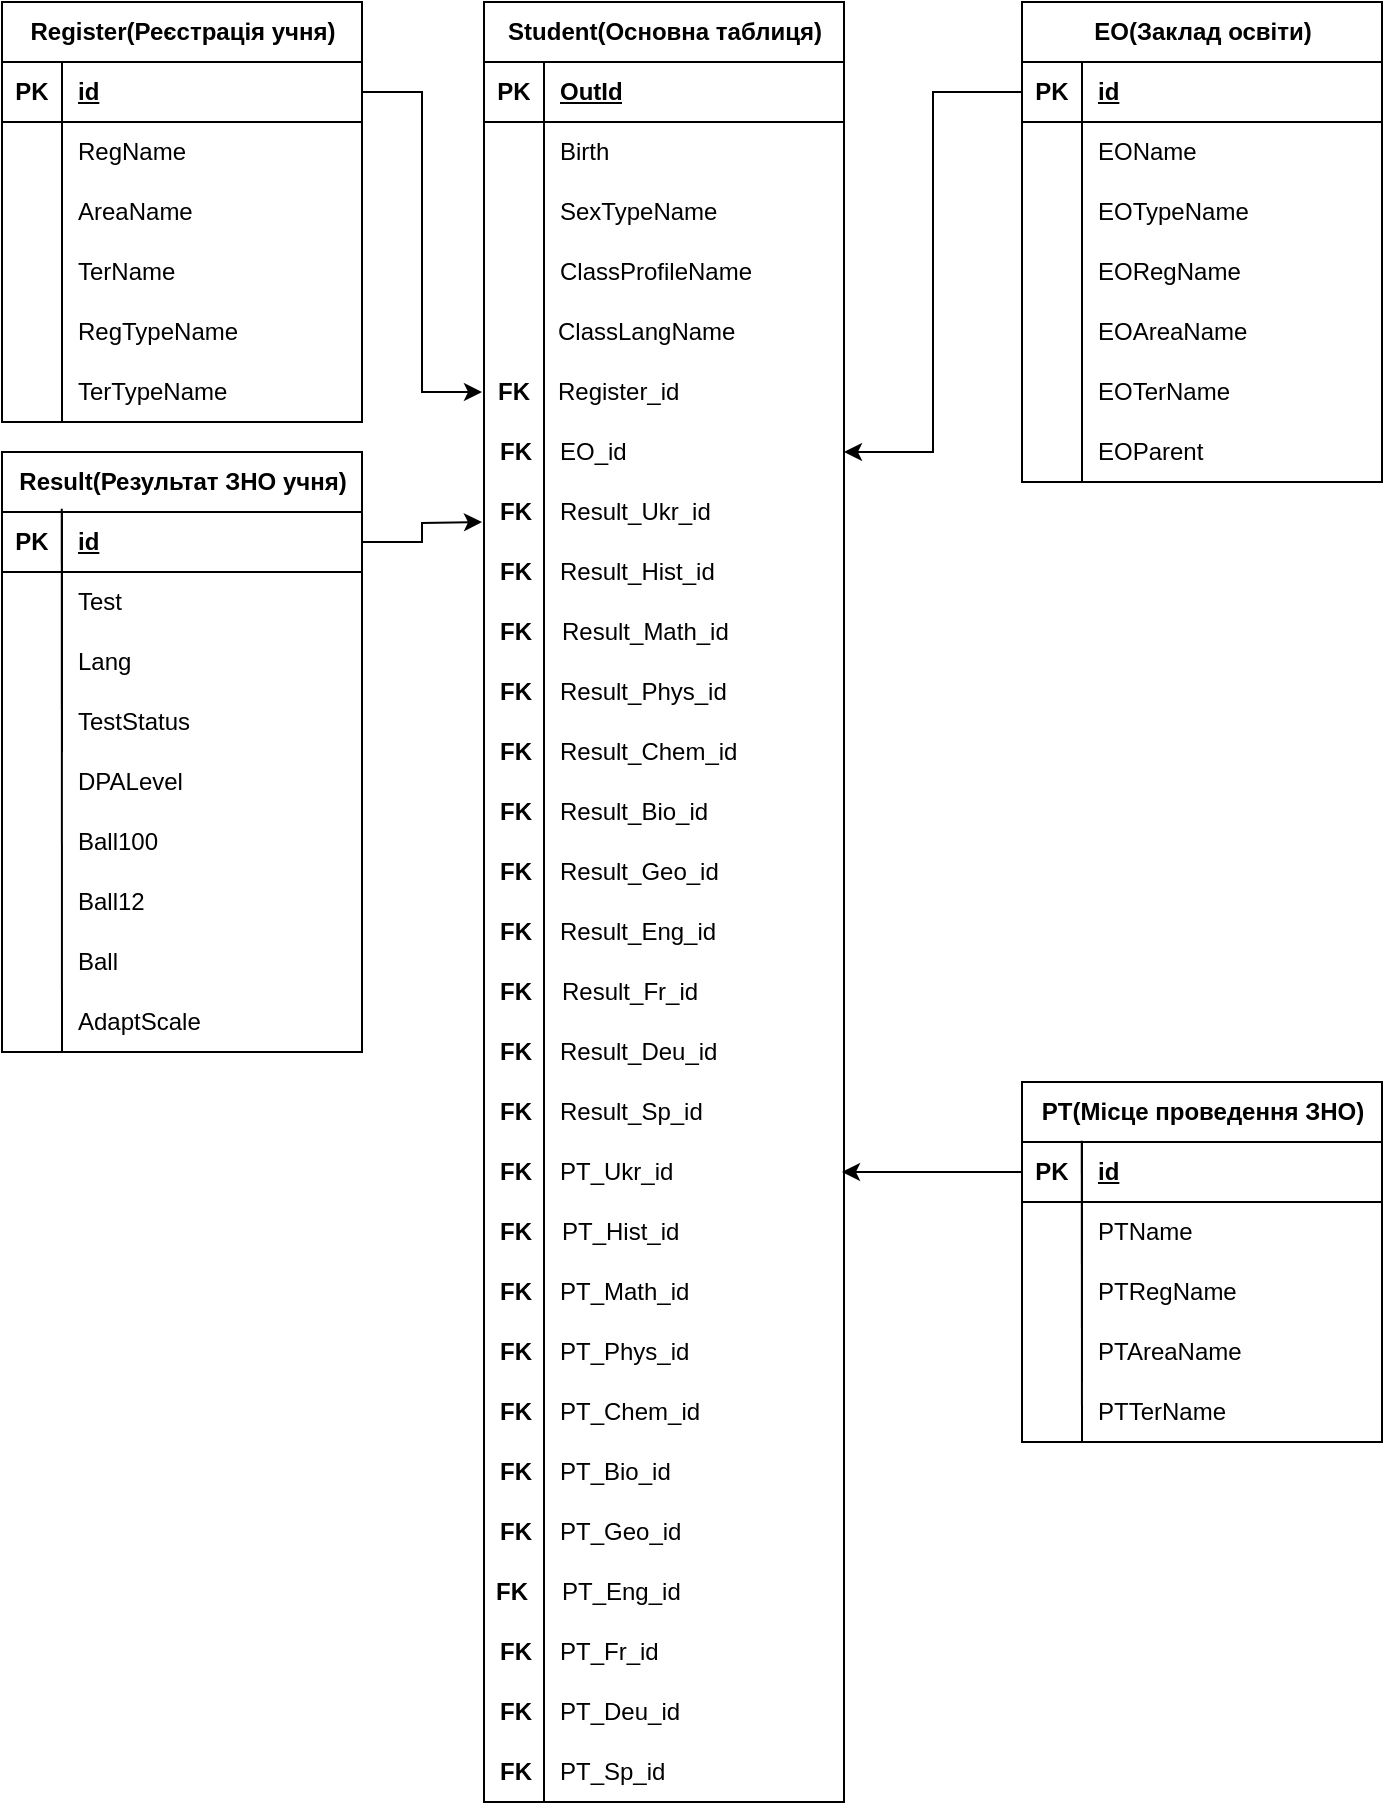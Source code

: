<mxfile version="22.1.15" type="google">
  <diagram name="Сторінка-1" id="JP-ze_17yx3P3VzoCHZB">
    <mxGraphModel grid="1" page="1" gridSize="10" guides="1" tooltips="1" connect="1" arrows="1" fold="1" pageScale="1" pageWidth="827" pageHeight="1169" math="0" shadow="0">
      <root>
        <mxCell id="0" />
        <mxCell id="1" parent="0" />
        <mxCell id="tm5HPd84Qb_jdtJ_Jp5Q-112" value="" style="group" connectable="0" vertex="1" parent="1">
          <mxGeometry x="30" y="60" width="180" height="210" as="geometry" />
        </mxCell>
        <mxCell id="tm5HPd84Qb_jdtJ_Jp5Q-80" value="Register(Реєстрація учня)" style="shape=table;startSize=30;container=1;collapsible=1;childLayout=tableLayout;fixedRows=1;rowLines=0;fontStyle=1;align=center;resizeLast=1;html=1;" vertex="1" parent="tm5HPd84Qb_jdtJ_Jp5Q-112">
          <mxGeometry width="180" height="210" as="geometry" />
        </mxCell>
        <mxCell id="tm5HPd84Qb_jdtJ_Jp5Q-81" value="" style="shape=tableRow;horizontal=0;startSize=0;swimlaneHead=0;swimlaneBody=0;fillColor=none;collapsible=0;dropTarget=0;points=[[0,0.5],[1,0.5]];portConstraint=eastwest;top=0;left=0;right=0;bottom=1;" vertex="1" parent="tm5HPd84Qb_jdtJ_Jp5Q-80">
          <mxGeometry y="30" width="180" height="30" as="geometry" />
        </mxCell>
        <mxCell id="tm5HPd84Qb_jdtJ_Jp5Q-82" value="PK" style="shape=partialRectangle;connectable=0;fillColor=none;top=0;left=0;bottom=0;right=0;fontStyle=1;overflow=hidden;whiteSpace=wrap;html=1;" vertex="1" parent="tm5HPd84Qb_jdtJ_Jp5Q-81">
          <mxGeometry width="30" height="30" as="geometry">
            <mxRectangle width="30" height="30" as="alternateBounds" />
          </mxGeometry>
        </mxCell>
        <mxCell id="tm5HPd84Qb_jdtJ_Jp5Q-83" value="id" style="shape=partialRectangle;connectable=0;fillColor=none;top=0;left=0;bottom=0;right=0;align=left;spacingLeft=6;fontStyle=5;overflow=hidden;whiteSpace=wrap;html=1;" vertex="1" parent="tm5HPd84Qb_jdtJ_Jp5Q-81">
          <mxGeometry x="30" width="150" height="30" as="geometry">
            <mxRectangle width="150" height="30" as="alternateBounds" />
          </mxGeometry>
        </mxCell>
        <mxCell id="tm5HPd84Qb_jdtJ_Jp5Q-84" value="" style="shape=tableRow;horizontal=0;startSize=0;swimlaneHead=0;swimlaneBody=0;fillColor=none;collapsible=0;dropTarget=0;points=[[0,0.5],[1,0.5]];portConstraint=eastwest;top=0;left=0;right=0;bottom=0;" vertex="1" parent="tm5HPd84Qb_jdtJ_Jp5Q-80">
          <mxGeometry y="60" width="180" height="30" as="geometry" />
        </mxCell>
        <mxCell id="tm5HPd84Qb_jdtJ_Jp5Q-85" value="" style="shape=partialRectangle;connectable=0;fillColor=none;top=0;left=0;bottom=0;right=0;editable=1;overflow=hidden;whiteSpace=wrap;html=1;" vertex="1" parent="tm5HPd84Qb_jdtJ_Jp5Q-84">
          <mxGeometry width="30" height="30" as="geometry">
            <mxRectangle width="30" height="30" as="alternateBounds" />
          </mxGeometry>
        </mxCell>
        <mxCell id="tm5HPd84Qb_jdtJ_Jp5Q-86" value="RegName" style="shape=partialRectangle;connectable=0;fillColor=none;top=0;left=0;bottom=0;right=0;align=left;spacingLeft=6;overflow=hidden;whiteSpace=wrap;html=1;" vertex="1" parent="tm5HPd84Qb_jdtJ_Jp5Q-84">
          <mxGeometry x="30" width="150" height="30" as="geometry">
            <mxRectangle width="150" height="30" as="alternateBounds" />
          </mxGeometry>
        </mxCell>
        <mxCell id="tm5HPd84Qb_jdtJ_Jp5Q-87" value="" style="shape=tableRow;horizontal=0;startSize=0;swimlaneHead=0;swimlaneBody=0;fillColor=none;collapsible=0;dropTarget=0;points=[[0,0.5],[1,0.5]];portConstraint=eastwest;top=0;left=0;right=0;bottom=0;" vertex="1" parent="tm5HPd84Qb_jdtJ_Jp5Q-80">
          <mxGeometry y="90" width="180" height="30" as="geometry" />
        </mxCell>
        <mxCell id="tm5HPd84Qb_jdtJ_Jp5Q-88" value="" style="shape=partialRectangle;connectable=0;fillColor=none;top=0;left=0;bottom=0;right=0;editable=1;overflow=hidden;whiteSpace=wrap;html=1;" vertex="1" parent="tm5HPd84Qb_jdtJ_Jp5Q-87">
          <mxGeometry width="30" height="30" as="geometry">
            <mxRectangle width="30" height="30" as="alternateBounds" />
          </mxGeometry>
        </mxCell>
        <mxCell id="tm5HPd84Qb_jdtJ_Jp5Q-89" value="AreaName" style="shape=partialRectangle;connectable=0;fillColor=none;top=0;left=0;bottom=0;right=0;align=left;spacingLeft=6;overflow=hidden;whiteSpace=wrap;html=1;" vertex="1" parent="tm5HPd84Qb_jdtJ_Jp5Q-87">
          <mxGeometry x="30" width="150" height="30" as="geometry">
            <mxRectangle width="150" height="30" as="alternateBounds" />
          </mxGeometry>
        </mxCell>
        <mxCell id="tm5HPd84Qb_jdtJ_Jp5Q-90" value="" style="shape=tableRow;horizontal=0;startSize=0;swimlaneHead=0;swimlaneBody=0;fillColor=none;collapsible=0;dropTarget=0;points=[[0,0.5],[1,0.5]];portConstraint=eastwest;top=0;left=0;right=0;bottom=0;" vertex="1" parent="tm5HPd84Qb_jdtJ_Jp5Q-80">
          <mxGeometry y="120" width="180" height="30" as="geometry" />
        </mxCell>
        <mxCell id="tm5HPd84Qb_jdtJ_Jp5Q-91" value="" style="shape=partialRectangle;connectable=0;fillColor=none;top=0;left=0;bottom=0;right=0;editable=1;overflow=hidden;whiteSpace=wrap;html=1;" vertex="1" parent="tm5HPd84Qb_jdtJ_Jp5Q-90">
          <mxGeometry width="30" height="30" as="geometry">
            <mxRectangle width="30" height="30" as="alternateBounds" />
          </mxGeometry>
        </mxCell>
        <mxCell id="tm5HPd84Qb_jdtJ_Jp5Q-92" value="TerName" style="shape=partialRectangle;connectable=0;fillColor=none;top=0;left=0;bottom=0;right=0;align=left;spacingLeft=6;overflow=hidden;whiteSpace=wrap;html=1;" vertex="1" parent="tm5HPd84Qb_jdtJ_Jp5Q-90">
          <mxGeometry x="30" width="150" height="30" as="geometry">
            <mxRectangle width="150" height="30" as="alternateBounds" />
          </mxGeometry>
        </mxCell>
        <mxCell id="tm5HPd84Qb_jdtJ_Jp5Q-106" value="" style="shape=partialRectangle;connectable=0;fillColor=none;top=0;left=0;bottom=0;right=0;editable=1;overflow=hidden;whiteSpace=wrap;html=1;" vertex="1" parent="tm5HPd84Qb_jdtJ_Jp5Q-112">
          <mxGeometry y="150" width="30" height="30" as="geometry">
            <mxRectangle width="30" height="30" as="alternateBounds" />
          </mxGeometry>
        </mxCell>
        <mxCell id="tm5HPd84Qb_jdtJ_Jp5Q-107" value="RegTypeName" style="shape=partialRectangle;connectable=0;fillColor=none;top=0;left=0;bottom=0;right=0;align=left;spacingLeft=6;overflow=hidden;whiteSpace=wrap;html=1;" vertex="1" parent="tm5HPd84Qb_jdtJ_Jp5Q-112">
          <mxGeometry x="30" y="150" width="150" height="30" as="geometry">
            <mxRectangle width="150" height="30" as="alternateBounds" />
          </mxGeometry>
        </mxCell>
        <mxCell id="tm5HPd84Qb_jdtJ_Jp5Q-108" value="" style="shape=partialRectangle;connectable=0;fillColor=none;top=0;left=0;bottom=0;right=0;editable=1;overflow=hidden;whiteSpace=wrap;html=1;" vertex="1" parent="tm5HPd84Qb_jdtJ_Jp5Q-112">
          <mxGeometry y="180" width="30" height="30" as="geometry">
            <mxRectangle width="30" height="30" as="alternateBounds" />
          </mxGeometry>
        </mxCell>
        <mxCell id="tm5HPd84Qb_jdtJ_Jp5Q-109" value="TerTypeName" style="shape=partialRectangle;connectable=0;fillColor=none;top=0;left=0;bottom=0;right=0;align=left;spacingLeft=6;overflow=hidden;whiteSpace=wrap;html=1;" vertex="1" parent="tm5HPd84Qb_jdtJ_Jp5Q-112">
          <mxGeometry x="30" y="180" width="150" height="30" as="geometry">
            <mxRectangle width="150" height="30" as="alternateBounds" />
          </mxGeometry>
        </mxCell>
        <mxCell id="tm5HPd84Qb_jdtJ_Jp5Q-144" value="" style="endArrow=none;html=1;rounded=0;" edge="1" parent="tm5HPd84Qb_jdtJ_Jp5Q-112">
          <mxGeometry width="50" height="50" relative="1" as="geometry">
            <mxPoint x="30" y="210" as="sourcePoint" />
            <mxPoint x="30" y="60" as="targetPoint" />
          </mxGeometry>
        </mxCell>
        <mxCell id="tm5HPd84Qb_jdtJ_Jp5Q-119" value="" style="group" connectable="0" vertex="1" parent="1">
          <mxGeometry x="540" y="60" width="180" height="240" as="geometry" />
        </mxCell>
        <mxCell id="tm5HPd84Qb_jdtJ_Jp5Q-54" value="EO(Заклад освіти)" style="shape=table;startSize=30;container=1;collapsible=1;childLayout=tableLayout;fixedRows=1;rowLines=0;fontStyle=1;align=center;resizeLast=1;html=1;" vertex="1" parent="tm5HPd84Qb_jdtJ_Jp5Q-119">
          <mxGeometry width="180" height="240" as="geometry" />
        </mxCell>
        <mxCell id="tm5HPd84Qb_jdtJ_Jp5Q-55" value="" style="shape=tableRow;horizontal=0;startSize=0;swimlaneHead=0;swimlaneBody=0;fillColor=none;collapsible=0;dropTarget=0;points=[[0,0.5],[1,0.5]];portConstraint=eastwest;top=0;left=0;right=0;bottom=1;" vertex="1" parent="tm5HPd84Qb_jdtJ_Jp5Q-54">
          <mxGeometry y="30" width="180" height="30" as="geometry" />
        </mxCell>
        <mxCell id="tm5HPd84Qb_jdtJ_Jp5Q-56" value="PK" style="shape=partialRectangle;connectable=0;fillColor=none;top=0;left=0;bottom=0;right=0;fontStyle=1;overflow=hidden;whiteSpace=wrap;html=1;" vertex="1" parent="tm5HPd84Qb_jdtJ_Jp5Q-55">
          <mxGeometry width="30" height="30" as="geometry">
            <mxRectangle width="30" height="30" as="alternateBounds" />
          </mxGeometry>
        </mxCell>
        <mxCell id="tm5HPd84Qb_jdtJ_Jp5Q-57" value="id" style="shape=partialRectangle;connectable=0;fillColor=none;top=0;left=0;bottom=0;right=0;align=left;spacingLeft=6;fontStyle=5;overflow=hidden;whiteSpace=wrap;html=1;" vertex="1" parent="tm5HPd84Qb_jdtJ_Jp5Q-55">
          <mxGeometry x="30" width="150" height="30" as="geometry">
            <mxRectangle width="150" height="30" as="alternateBounds" />
          </mxGeometry>
        </mxCell>
        <mxCell id="tm5HPd84Qb_jdtJ_Jp5Q-58" value="" style="shape=tableRow;horizontal=0;startSize=0;swimlaneHead=0;swimlaneBody=0;fillColor=none;collapsible=0;dropTarget=0;points=[[0,0.5],[1,0.5]];portConstraint=eastwest;top=0;left=0;right=0;bottom=0;" vertex="1" parent="tm5HPd84Qb_jdtJ_Jp5Q-54">
          <mxGeometry y="60" width="180" height="30" as="geometry" />
        </mxCell>
        <mxCell id="tm5HPd84Qb_jdtJ_Jp5Q-59" value="" style="shape=partialRectangle;connectable=0;fillColor=none;top=0;left=0;bottom=0;right=0;editable=1;overflow=hidden;whiteSpace=wrap;html=1;" vertex="1" parent="tm5HPd84Qb_jdtJ_Jp5Q-58">
          <mxGeometry width="30" height="30" as="geometry">
            <mxRectangle width="30" height="30" as="alternateBounds" />
          </mxGeometry>
        </mxCell>
        <mxCell id="tm5HPd84Qb_jdtJ_Jp5Q-60" value="EOName" style="shape=partialRectangle;connectable=0;fillColor=none;top=0;left=0;bottom=0;right=0;align=left;spacingLeft=6;overflow=hidden;whiteSpace=wrap;html=1;" vertex="1" parent="tm5HPd84Qb_jdtJ_Jp5Q-58">
          <mxGeometry x="30" width="150" height="30" as="geometry">
            <mxRectangle width="150" height="30" as="alternateBounds" />
          </mxGeometry>
        </mxCell>
        <mxCell id="tm5HPd84Qb_jdtJ_Jp5Q-61" value="" style="shape=tableRow;horizontal=0;startSize=0;swimlaneHead=0;swimlaneBody=0;fillColor=none;collapsible=0;dropTarget=0;points=[[0,0.5],[1,0.5]];portConstraint=eastwest;top=0;left=0;right=0;bottom=0;" vertex="1" parent="tm5HPd84Qb_jdtJ_Jp5Q-54">
          <mxGeometry y="90" width="180" height="30" as="geometry" />
        </mxCell>
        <mxCell id="tm5HPd84Qb_jdtJ_Jp5Q-62" value="" style="shape=partialRectangle;connectable=0;fillColor=none;top=0;left=0;bottom=0;right=0;editable=1;overflow=hidden;whiteSpace=wrap;html=1;" vertex="1" parent="tm5HPd84Qb_jdtJ_Jp5Q-61">
          <mxGeometry width="30" height="30" as="geometry">
            <mxRectangle width="30" height="30" as="alternateBounds" />
          </mxGeometry>
        </mxCell>
        <mxCell id="tm5HPd84Qb_jdtJ_Jp5Q-63" value="EOTypeName" style="shape=partialRectangle;connectable=0;fillColor=none;top=0;left=0;bottom=0;right=0;align=left;spacingLeft=6;overflow=hidden;whiteSpace=wrap;html=1;" vertex="1" parent="tm5HPd84Qb_jdtJ_Jp5Q-61">
          <mxGeometry x="30" width="150" height="30" as="geometry">
            <mxRectangle width="150" height="30" as="alternateBounds" />
          </mxGeometry>
        </mxCell>
        <mxCell id="tm5HPd84Qb_jdtJ_Jp5Q-64" value="" style="shape=tableRow;horizontal=0;startSize=0;swimlaneHead=0;swimlaneBody=0;fillColor=none;collapsible=0;dropTarget=0;points=[[0,0.5],[1,0.5]];portConstraint=eastwest;top=0;left=0;right=0;bottom=0;" vertex="1" parent="tm5HPd84Qb_jdtJ_Jp5Q-54">
          <mxGeometry y="120" width="180" height="30" as="geometry" />
        </mxCell>
        <mxCell id="tm5HPd84Qb_jdtJ_Jp5Q-65" value="" style="shape=partialRectangle;connectable=0;fillColor=none;top=0;left=0;bottom=0;right=0;editable=1;overflow=hidden;whiteSpace=wrap;html=1;" vertex="1" parent="tm5HPd84Qb_jdtJ_Jp5Q-64">
          <mxGeometry width="30" height="30" as="geometry">
            <mxRectangle width="30" height="30" as="alternateBounds" />
          </mxGeometry>
        </mxCell>
        <mxCell id="tm5HPd84Qb_jdtJ_Jp5Q-66" value="EORegName" style="shape=partialRectangle;connectable=0;fillColor=none;top=0;left=0;bottom=0;right=0;align=left;spacingLeft=6;overflow=hidden;whiteSpace=wrap;html=1;" vertex="1" parent="tm5HPd84Qb_jdtJ_Jp5Q-64">
          <mxGeometry x="30" width="150" height="30" as="geometry">
            <mxRectangle width="150" height="30" as="alternateBounds" />
          </mxGeometry>
        </mxCell>
        <mxCell id="tm5HPd84Qb_jdtJ_Jp5Q-113" value="" style="shape=partialRectangle;connectable=0;fillColor=none;top=0;left=0;bottom=0;right=0;editable=1;overflow=hidden;whiteSpace=wrap;html=1;" vertex="1" parent="tm5HPd84Qb_jdtJ_Jp5Q-119">
          <mxGeometry y="150" width="30" height="30" as="geometry">
            <mxRectangle width="30" height="30" as="alternateBounds" />
          </mxGeometry>
        </mxCell>
        <mxCell id="tm5HPd84Qb_jdtJ_Jp5Q-114" value="EOAreaName" style="shape=partialRectangle;connectable=0;fillColor=none;top=0;left=0;bottom=0;right=0;align=left;spacingLeft=6;overflow=hidden;whiteSpace=wrap;html=1;" vertex="1" parent="tm5HPd84Qb_jdtJ_Jp5Q-119">
          <mxGeometry x="30" y="150" width="150" height="30" as="geometry">
            <mxRectangle width="150" height="30" as="alternateBounds" />
          </mxGeometry>
        </mxCell>
        <mxCell id="tm5HPd84Qb_jdtJ_Jp5Q-115" value="" style="shape=partialRectangle;connectable=0;fillColor=none;top=0;left=0;bottom=0;right=0;editable=1;overflow=hidden;whiteSpace=wrap;html=1;" vertex="1" parent="tm5HPd84Qb_jdtJ_Jp5Q-119">
          <mxGeometry y="180" width="30" height="30" as="geometry">
            <mxRectangle width="30" height="30" as="alternateBounds" />
          </mxGeometry>
        </mxCell>
        <mxCell id="tm5HPd84Qb_jdtJ_Jp5Q-116" value="EOTerName" style="shape=partialRectangle;connectable=0;fillColor=none;top=0;left=0;bottom=0;right=0;align=left;spacingLeft=6;overflow=hidden;whiteSpace=wrap;html=1;" vertex="1" parent="tm5HPd84Qb_jdtJ_Jp5Q-119">
          <mxGeometry x="30" y="180" width="150" height="30" as="geometry">
            <mxRectangle width="150" height="30" as="alternateBounds" />
          </mxGeometry>
        </mxCell>
        <mxCell id="tm5HPd84Qb_jdtJ_Jp5Q-117" value="" style="shape=partialRectangle;connectable=0;fillColor=none;top=0;left=0;bottom=0;right=0;editable=1;overflow=hidden;whiteSpace=wrap;html=1;" vertex="1" parent="tm5HPd84Qb_jdtJ_Jp5Q-119">
          <mxGeometry y="210" width="30" height="30" as="geometry">
            <mxRectangle width="30" height="30" as="alternateBounds" />
          </mxGeometry>
        </mxCell>
        <mxCell id="tm5HPd84Qb_jdtJ_Jp5Q-118" value="EOParent" style="shape=partialRectangle;connectable=0;fillColor=none;top=0;left=0;bottom=0;right=0;align=left;spacingLeft=6;overflow=hidden;whiteSpace=wrap;html=1;" vertex="1" parent="tm5HPd84Qb_jdtJ_Jp5Q-119">
          <mxGeometry x="30" y="210" width="150" height="30" as="geometry">
            <mxRectangle width="150" height="30" as="alternateBounds" />
          </mxGeometry>
        </mxCell>
        <mxCell id="tm5HPd84Qb_jdtJ_Jp5Q-143" value="" style="endArrow=none;html=1;rounded=0;" edge="1" parent="tm5HPd84Qb_jdtJ_Jp5Q-119">
          <mxGeometry width="50" height="50" relative="1" as="geometry">
            <mxPoint x="30" y="240" as="sourcePoint" />
            <mxPoint x="30" y="60" as="targetPoint" />
          </mxGeometry>
        </mxCell>
        <mxCell id="tm5HPd84Qb_jdtJ_Jp5Q-141" value="" style="group" connectable="0" vertex="1" parent="1">
          <mxGeometry x="540" y="600" width="180" height="180" as="geometry" />
        </mxCell>
        <mxCell id="tm5HPd84Qb_jdtJ_Jp5Q-138" value="" style="group" connectable="0" vertex="1" parent="tm5HPd84Qb_jdtJ_Jp5Q-141">
          <mxGeometry width="180" height="180" as="geometry" />
        </mxCell>
        <mxCell id="tm5HPd84Qb_jdtJ_Jp5Q-93" value="PT(Місце проведення ЗНО)" style="shape=table;startSize=30;container=1;collapsible=1;childLayout=tableLayout;fixedRows=1;rowLines=0;fontStyle=1;align=center;resizeLast=1;html=1;" vertex="1" parent="tm5HPd84Qb_jdtJ_Jp5Q-138">
          <mxGeometry width="180" height="180" as="geometry" />
        </mxCell>
        <mxCell id="tm5HPd84Qb_jdtJ_Jp5Q-94" value="" style="shape=tableRow;horizontal=0;startSize=0;swimlaneHead=0;swimlaneBody=0;fillColor=none;collapsible=0;dropTarget=0;points=[[0,0.5],[1,0.5]];portConstraint=eastwest;top=0;left=0;right=0;bottom=1;" vertex="1" parent="tm5HPd84Qb_jdtJ_Jp5Q-93">
          <mxGeometry y="30" width="180" height="30" as="geometry" />
        </mxCell>
        <mxCell id="tm5HPd84Qb_jdtJ_Jp5Q-95" value="PK" style="shape=partialRectangle;connectable=0;fillColor=none;top=0;left=0;bottom=0;right=0;fontStyle=1;overflow=hidden;whiteSpace=wrap;html=1;" vertex="1" parent="tm5HPd84Qb_jdtJ_Jp5Q-94">
          <mxGeometry width="30" height="30" as="geometry">
            <mxRectangle width="30" height="30" as="alternateBounds" />
          </mxGeometry>
        </mxCell>
        <mxCell id="tm5HPd84Qb_jdtJ_Jp5Q-96" value="id" style="shape=partialRectangle;connectable=0;fillColor=none;top=0;left=0;bottom=0;right=0;align=left;spacingLeft=6;fontStyle=5;overflow=hidden;whiteSpace=wrap;html=1;" vertex="1" parent="tm5HPd84Qb_jdtJ_Jp5Q-94">
          <mxGeometry x="30" width="150" height="30" as="geometry">
            <mxRectangle width="150" height="30" as="alternateBounds" />
          </mxGeometry>
        </mxCell>
        <mxCell id="tm5HPd84Qb_jdtJ_Jp5Q-97" value="" style="shape=tableRow;horizontal=0;startSize=0;swimlaneHead=0;swimlaneBody=0;fillColor=none;collapsible=0;dropTarget=0;points=[[0,0.5],[1,0.5]];portConstraint=eastwest;top=0;left=0;right=0;bottom=0;" vertex="1" parent="tm5HPd84Qb_jdtJ_Jp5Q-93">
          <mxGeometry y="60" width="180" height="30" as="geometry" />
        </mxCell>
        <mxCell id="tm5HPd84Qb_jdtJ_Jp5Q-98" value="" style="shape=partialRectangle;connectable=0;fillColor=none;top=0;left=0;bottom=0;right=0;editable=1;overflow=hidden;whiteSpace=wrap;html=1;" vertex="1" parent="tm5HPd84Qb_jdtJ_Jp5Q-97">
          <mxGeometry width="30" height="30" as="geometry">
            <mxRectangle width="30" height="30" as="alternateBounds" />
          </mxGeometry>
        </mxCell>
        <mxCell id="tm5HPd84Qb_jdtJ_Jp5Q-99" value="PTName" style="shape=partialRectangle;connectable=0;fillColor=none;top=0;left=0;bottom=0;right=0;align=left;spacingLeft=6;overflow=hidden;whiteSpace=wrap;html=1;" vertex="1" parent="tm5HPd84Qb_jdtJ_Jp5Q-97">
          <mxGeometry x="30" width="150" height="30" as="geometry">
            <mxRectangle width="150" height="30" as="alternateBounds" />
          </mxGeometry>
        </mxCell>
        <mxCell id="tm5HPd84Qb_jdtJ_Jp5Q-100" value="" style="shape=tableRow;horizontal=0;startSize=0;swimlaneHead=0;swimlaneBody=0;fillColor=none;collapsible=0;dropTarget=0;points=[[0,0.5],[1,0.5]];portConstraint=eastwest;top=0;left=0;right=0;bottom=0;" vertex="1" parent="tm5HPd84Qb_jdtJ_Jp5Q-93">
          <mxGeometry y="90" width="180" height="30" as="geometry" />
        </mxCell>
        <mxCell id="tm5HPd84Qb_jdtJ_Jp5Q-101" value="" style="shape=partialRectangle;connectable=0;fillColor=none;top=0;left=0;bottom=0;right=0;editable=1;overflow=hidden;whiteSpace=wrap;html=1;" vertex="1" parent="tm5HPd84Qb_jdtJ_Jp5Q-100">
          <mxGeometry width="30" height="30" as="geometry">
            <mxRectangle width="30" height="30" as="alternateBounds" />
          </mxGeometry>
        </mxCell>
        <mxCell id="tm5HPd84Qb_jdtJ_Jp5Q-102" value="PTRegName" style="shape=partialRectangle;connectable=0;fillColor=none;top=0;left=0;bottom=0;right=0;align=left;spacingLeft=6;overflow=hidden;whiteSpace=wrap;html=1;" vertex="1" parent="tm5HPd84Qb_jdtJ_Jp5Q-100">
          <mxGeometry x="30" width="150" height="30" as="geometry">
            <mxRectangle width="150" height="30" as="alternateBounds" />
          </mxGeometry>
        </mxCell>
        <mxCell id="tm5HPd84Qb_jdtJ_Jp5Q-103" value="" style="shape=tableRow;horizontal=0;startSize=0;swimlaneHead=0;swimlaneBody=0;fillColor=none;collapsible=0;dropTarget=0;points=[[0,0.5],[1,0.5]];portConstraint=eastwest;top=0;left=0;right=0;bottom=0;" vertex="1" parent="tm5HPd84Qb_jdtJ_Jp5Q-93">
          <mxGeometry y="120" width="180" height="30" as="geometry" />
        </mxCell>
        <mxCell id="tm5HPd84Qb_jdtJ_Jp5Q-104" value="" style="shape=partialRectangle;connectable=0;fillColor=none;top=0;left=0;bottom=0;right=0;editable=1;overflow=hidden;whiteSpace=wrap;html=1;" vertex="1" parent="tm5HPd84Qb_jdtJ_Jp5Q-103">
          <mxGeometry width="30" height="30" as="geometry">
            <mxRectangle width="30" height="30" as="alternateBounds" />
          </mxGeometry>
        </mxCell>
        <mxCell id="tm5HPd84Qb_jdtJ_Jp5Q-105" value="PTAreaName" style="shape=partialRectangle;connectable=0;fillColor=none;top=0;left=0;bottom=0;right=0;align=left;spacingLeft=6;overflow=hidden;whiteSpace=wrap;html=1;" vertex="1" parent="tm5HPd84Qb_jdtJ_Jp5Q-103">
          <mxGeometry x="30" width="150" height="30" as="geometry">
            <mxRectangle width="150" height="30" as="alternateBounds" />
          </mxGeometry>
        </mxCell>
        <mxCell id="tm5HPd84Qb_jdtJ_Jp5Q-136" value="" style="shape=partialRectangle;connectable=0;fillColor=none;top=0;left=0;bottom=0;right=0;editable=1;overflow=hidden;whiteSpace=wrap;html=1;" vertex="1" parent="tm5HPd84Qb_jdtJ_Jp5Q-138">
          <mxGeometry y="150" width="30" height="30" as="geometry">
            <mxRectangle width="30" height="30" as="alternateBounds" />
          </mxGeometry>
        </mxCell>
        <mxCell id="tm5HPd84Qb_jdtJ_Jp5Q-137" value="PTTerName" style="shape=partialRectangle;connectable=0;fillColor=none;top=0;left=0;bottom=0;right=0;align=left;spacingLeft=6;overflow=hidden;whiteSpace=wrap;html=1;" vertex="1" parent="tm5HPd84Qb_jdtJ_Jp5Q-138">
          <mxGeometry x="30" y="150" width="150" height="30" as="geometry">
            <mxRectangle width="150" height="30" as="alternateBounds" />
          </mxGeometry>
        </mxCell>
        <mxCell id="tm5HPd84Qb_jdtJ_Jp5Q-204" style="edgeStyle=orthogonalEdgeStyle;rounded=0;orthogonalLoop=1;jettySize=auto;html=1;exitX=0;exitY=0.5;exitDx=0;exitDy=0;" edge="1" parent="tm5HPd84Qb_jdtJ_Jp5Q-138" source="tm5HPd84Qb_jdtJ_Jp5Q-94">
          <mxGeometry relative="1" as="geometry">
            <mxPoint x="-90" y="45" as="targetPoint" />
          </mxGeometry>
        </mxCell>
        <mxCell id="tm5HPd84Qb_jdtJ_Jp5Q-140" value="" style="endArrow=none;html=1;rounded=0;entryX=0.166;entryY=-0.053;entryDx=0;entryDy=0;entryPerimeter=0;" edge="1" parent="tm5HPd84Qb_jdtJ_Jp5Q-141">
          <mxGeometry width="50" height="50" relative="1" as="geometry">
            <mxPoint x="30" y="180" as="sourcePoint" />
            <mxPoint x="29.88" y="29.41" as="targetPoint" />
          </mxGeometry>
        </mxCell>
        <mxCell id="tm5HPd84Qb_jdtJ_Jp5Q-142" value="" style="group" connectable="0" vertex="1" parent="1">
          <mxGeometry x="30" y="285" width="180" height="300" as="geometry" />
        </mxCell>
        <mxCell id="tm5HPd84Qb_jdtJ_Jp5Q-133" value="" style="group" connectable="0" vertex="1" parent="tm5HPd84Qb_jdtJ_Jp5Q-142">
          <mxGeometry width="180" height="300" as="geometry" />
        </mxCell>
        <mxCell id="tm5HPd84Qb_jdtJ_Jp5Q-67" value="Result(Результат ЗНО учня)" style="shape=table;startSize=30;container=1;collapsible=1;childLayout=tableLayout;fixedRows=1;rowLines=0;fontStyle=1;align=center;resizeLast=1;html=1;" vertex="1" parent="tm5HPd84Qb_jdtJ_Jp5Q-133">
          <mxGeometry width="180" height="300" as="geometry" />
        </mxCell>
        <mxCell id="tm5HPd84Qb_jdtJ_Jp5Q-68" value="" style="shape=tableRow;horizontal=0;startSize=0;swimlaneHead=0;swimlaneBody=0;fillColor=none;collapsible=0;dropTarget=0;points=[[0,0.5],[1,0.5]];portConstraint=eastwest;top=0;left=0;right=0;bottom=1;" vertex="1" parent="tm5HPd84Qb_jdtJ_Jp5Q-67">
          <mxGeometry y="30" width="180" height="30" as="geometry" />
        </mxCell>
        <mxCell id="tm5HPd84Qb_jdtJ_Jp5Q-69" value="PK" style="shape=partialRectangle;connectable=0;fillColor=none;top=0;left=0;bottom=0;right=0;fontStyle=1;overflow=hidden;whiteSpace=wrap;html=1;" vertex="1" parent="tm5HPd84Qb_jdtJ_Jp5Q-68">
          <mxGeometry width="30" height="30" as="geometry">
            <mxRectangle width="30" height="30" as="alternateBounds" />
          </mxGeometry>
        </mxCell>
        <mxCell id="tm5HPd84Qb_jdtJ_Jp5Q-70" value="id" style="shape=partialRectangle;connectable=0;fillColor=none;top=0;left=0;bottom=0;right=0;align=left;spacingLeft=6;fontStyle=5;overflow=hidden;whiteSpace=wrap;html=1;" vertex="1" parent="tm5HPd84Qb_jdtJ_Jp5Q-68">
          <mxGeometry x="30" width="150" height="30" as="geometry">
            <mxRectangle width="150" height="30" as="alternateBounds" />
          </mxGeometry>
        </mxCell>
        <mxCell id="tm5HPd84Qb_jdtJ_Jp5Q-71" value="" style="shape=tableRow;horizontal=0;startSize=0;swimlaneHead=0;swimlaneBody=0;fillColor=none;collapsible=0;dropTarget=0;points=[[0,0.5],[1,0.5]];portConstraint=eastwest;top=0;left=0;right=0;bottom=0;" vertex="1" parent="tm5HPd84Qb_jdtJ_Jp5Q-67">
          <mxGeometry y="60" width="180" height="30" as="geometry" />
        </mxCell>
        <mxCell id="tm5HPd84Qb_jdtJ_Jp5Q-72" value="" style="shape=partialRectangle;connectable=0;fillColor=none;top=0;left=0;bottom=0;right=0;editable=1;overflow=hidden;whiteSpace=wrap;html=1;" vertex="1" parent="tm5HPd84Qb_jdtJ_Jp5Q-71">
          <mxGeometry width="30" height="30" as="geometry">
            <mxRectangle width="30" height="30" as="alternateBounds" />
          </mxGeometry>
        </mxCell>
        <mxCell id="tm5HPd84Qb_jdtJ_Jp5Q-73" value="Test" style="shape=partialRectangle;connectable=0;fillColor=none;top=0;left=0;bottom=0;right=0;align=left;spacingLeft=6;overflow=hidden;whiteSpace=wrap;html=1;" vertex="1" parent="tm5HPd84Qb_jdtJ_Jp5Q-71">
          <mxGeometry x="30" width="150" height="30" as="geometry">
            <mxRectangle width="150" height="30" as="alternateBounds" />
          </mxGeometry>
        </mxCell>
        <mxCell id="tm5HPd84Qb_jdtJ_Jp5Q-74" value="" style="shape=tableRow;horizontal=0;startSize=0;swimlaneHead=0;swimlaneBody=0;fillColor=none;collapsible=0;dropTarget=0;points=[[0,0.5],[1,0.5]];portConstraint=eastwest;top=0;left=0;right=0;bottom=0;" vertex="1" parent="tm5HPd84Qb_jdtJ_Jp5Q-67">
          <mxGeometry y="90" width="180" height="30" as="geometry" />
        </mxCell>
        <mxCell id="tm5HPd84Qb_jdtJ_Jp5Q-75" value="" style="shape=partialRectangle;connectable=0;fillColor=none;top=0;left=0;bottom=0;right=0;editable=1;overflow=hidden;whiteSpace=wrap;html=1;" vertex="1" parent="tm5HPd84Qb_jdtJ_Jp5Q-74">
          <mxGeometry width="30" height="30" as="geometry">
            <mxRectangle width="30" height="30" as="alternateBounds" />
          </mxGeometry>
        </mxCell>
        <mxCell id="tm5HPd84Qb_jdtJ_Jp5Q-76" value="Lang" style="shape=partialRectangle;connectable=0;fillColor=none;top=0;left=0;bottom=0;right=0;align=left;spacingLeft=6;overflow=hidden;whiteSpace=wrap;html=1;" vertex="1" parent="tm5HPd84Qb_jdtJ_Jp5Q-74">
          <mxGeometry x="30" width="150" height="30" as="geometry">
            <mxRectangle width="150" height="30" as="alternateBounds" />
          </mxGeometry>
        </mxCell>
        <mxCell id="tm5HPd84Qb_jdtJ_Jp5Q-77" value="" style="shape=tableRow;horizontal=0;startSize=0;swimlaneHead=0;swimlaneBody=0;fillColor=none;collapsible=0;dropTarget=0;points=[[0,0.5],[1,0.5]];portConstraint=eastwest;top=0;left=0;right=0;bottom=0;" vertex="1" parent="tm5HPd84Qb_jdtJ_Jp5Q-67">
          <mxGeometry y="120" width="180" height="30" as="geometry" />
        </mxCell>
        <mxCell id="tm5HPd84Qb_jdtJ_Jp5Q-78" value="" style="shape=partialRectangle;connectable=0;fillColor=none;top=0;left=0;bottom=0;right=0;editable=1;overflow=hidden;whiteSpace=wrap;html=1;" vertex="1" parent="tm5HPd84Qb_jdtJ_Jp5Q-77">
          <mxGeometry width="30" height="30" as="geometry">
            <mxRectangle width="30" height="30" as="alternateBounds" />
          </mxGeometry>
        </mxCell>
        <mxCell id="tm5HPd84Qb_jdtJ_Jp5Q-79" value="TestStatus" style="shape=partialRectangle;connectable=0;fillColor=none;top=0;left=0;bottom=0;right=0;align=left;spacingLeft=6;overflow=hidden;whiteSpace=wrap;html=1;" vertex="1" parent="tm5HPd84Qb_jdtJ_Jp5Q-77">
          <mxGeometry x="30" width="150" height="30" as="geometry">
            <mxRectangle width="150" height="30" as="alternateBounds" />
          </mxGeometry>
        </mxCell>
        <mxCell id="tm5HPd84Qb_jdtJ_Jp5Q-121" value="" style="shape=partialRectangle;connectable=0;fillColor=none;top=0;left=0;bottom=0;right=0;editable=1;overflow=hidden;whiteSpace=wrap;html=1;" vertex="1" parent="tm5HPd84Qb_jdtJ_Jp5Q-133">
          <mxGeometry y="150" width="30" height="30" as="geometry">
            <mxRectangle width="30" height="30" as="alternateBounds" />
          </mxGeometry>
        </mxCell>
        <mxCell id="tm5HPd84Qb_jdtJ_Jp5Q-122" value="DPALevel" style="shape=partialRectangle;connectable=0;fillColor=none;top=0;left=0;bottom=0;right=0;align=left;spacingLeft=6;overflow=hidden;whiteSpace=wrap;html=1;" vertex="1" parent="tm5HPd84Qb_jdtJ_Jp5Q-133">
          <mxGeometry x="30" y="150" width="150" height="30" as="geometry">
            <mxRectangle width="150" height="30" as="alternateBounds" />
          </mxGeometry>
        </mxCell>
        <mxCell id="tm5HPd84Qb_jdtJ_Jp5Q-123" value="" style="shape=partialRectangle;connectable=0;fillColor=none;top=0;left=0;bottom=0;right=0;editable=1;overflow=hidden;whiteSpace=wrap;html=1;" vertex="1" parent="tm5HPd84Qb_jdtJ_Jp5Q-133">
          <mxGeometry y="180" width="30" height="30" as="geometry">
            <mxRectangle width="30" height="30" as="alternateBounds" />
          </mxGeometry>
        </mxCell>
        <mxCell id="tm5HPd84Qb_jdtJ_Jp5Q-124" value="Ball100" style="shape=partialRectangle;connectable=0;fillColor=none;top=0;left=0;bottom=0;right=0;align=left;spacingLeft=6;overflow=hidden;whiteSpace=wrap;html=1;" vertex="1" parent="tm5HPd84Qb_jdtJ_Jp5Q-133">
          <mxGeometry x="30" y="180" width="150" height="30" as="geometry">
            <mxRectangle width="150" height="30" as="alternateBounds" />
          </mxGeometry>
        </mxCell>
        <mxCell id="tm5HPd84Qb_jdtJ_Jp5Q-125" value="" style="shape=partialRectangle;connectable=0;fillColor=none;top=0;left=0;bottom=0;right=0;editable=1;overflow=hidden;whiteSpace=wrap;html=1;" vertex="1" parent="tm5HPd84Qb_jdtJ_Jp5Q-133">
          <mxGeometry y="210" width="30" height="30" as="geometry">
            <mxRectangle width="30" height="30" as="alternateBounds" />
          </mxGeometry>
        </mxCell>
        <mxCell id="tm5HPd84Qb_jdtJ_Jp5Q-126" value="Ball12" style="shape=partialRectangle;connectable=0;fillColor=none;top=0;left=0;bottom=0;right=0;align=left;spacingLeft=6;overflow=hidden;whiteSpace=wrap;html=1;" vertex="1" parent="tm5HPd84Qb_jdtJ_Jp5Q-133">
          <mxGeometry x="30" y="210" width="150" height="30" as="geometry">
            <mxRectangle width="150" height="30" as="alternateBounds" />
          </mxGeometry>
        </mxCell>
        <mxCell id="tm5HPd84Qb_jdtJ_Jp5Q-127" value="" style="shape=partialRectangle;connectable=0;fillColor=none;top=0;left=0;bottom=0;right=0;editable=1;overflow=hidden;whiteSpace=wrap;html=1;" vertex="1" parent="tm5HPd84Qb_jdtJ_Jp5Q-133">
          <mxGeometry y="240" width="30" height="30" as="geometry">
            <mxRectangle width="30" height="30" as="alternateBounds" />
          </mxGeometry>
        </mxCell>
        <mxCell id="tm5HPd84Qb_jdtJ_Jp5Q-128" value="Ball" style="shape=partialRectangle;connectable=0;fillColor=none;top=0;left=0;bottom=0;right=0;align=left;spacingLeft=6;overflow=hidden;whiteSpace=wrap;html=1;" vertex="1" parent="tm5HPd84Qb_jdtJ_Jp5Q-133">
          <mxGeometry x="30" y="240" width="150" height="30" as="geometry">
            <mxRectangle width="150" height="30" as="alternateBounds" />
          </mxGeometry>
        </mxCell>
        <mxCell id="tm5HPd84Qb_jdtJ_Jp5Q-129" value="" style="shape=partialRectangle;connectable=0;fillColor=none;top=0;left=0;bottom=0;right=0;editable=1;overflow=hidden;whiteSpace=wrap;html=1;" vertex="1" parent="tm5HPd84Qb_jdtJ_Jp5Q-133">
          <mxGeometry y="270" width="30" height="30" as="geometry">
            <mxRectangle width="30" height="30" as="alternateBounds" />
          </mxGeometry>
        </mxCell>
        <mxCell id="tm5HPd84Qb_jdtJ_Jp5Q-130" value="AdaptScale" style="shape=partialRectangle;connectable=0;fillColor=none;top=0;left=0;bottom=0;right=0;align=left;spacingLeft=6;overflow=hidden;whiteSpace=wrap;html=1;" vertex="1" parent="tm5HPd84Qb_jdtJ_Jp5Q-133">
          <mxGeometry x="30" y="270" width="150" height="30" as="geometry">
            <mxRectangle width="150" height="30" as="alternateBounds" />
          </mxGeometry>
        </mxCell>
        <mxCell id="tm5HPd84Qb_jdtJ_Jp5Q-207" style="edgeStyle=orthogonalEdgeStyle;rounded=0;orthogonalLoop=1;jettySize=auto;html=1;exitX=1;exitY=0.5;exitDx=0;exitDy=0;" edge="1" parent="tm5HPd84Qb_jdtJ_Jp5Q-133" source="tm5HPd84Qb_jdtJ_Jp5Q-68">
          <mxGeometry relative="1" as="geometry">
            <mxPoint x="240" y="35" as="targetPoint" />
          </mxGeometry>
        </mxCell>
        <mxCell id="tm5HPd84Qb_jdtJ_Jp5Q-139" value="" style="endArrow=none;html=1;rounded=0;entryX=0.166;entryY=-0.053;entryDx=0;entryDy=0;entryPerimeter=0;" edge="1" parent="tm5HPd84Qb_jdtJ_Jp5Q-142">
          <mxGeometry width="50" height="50" relative="1" as="geometry">
            <mxPoint x="30" y="300" as="sourcePoint" />
            <mxPoint x="29.88" y="28.41" as="targetPoint" />
          </mxGeometry>
        </mxCell>
        <mxCell id="tm5HPd84Qb_jdtJ_Jp5Q-194" value="" style="group" connectable="0" vertex="1" parent="1">
          <mxGeometry x="270" y="60" width="182" height="900" as="geometry" />
        </mxCell>
        <mxCell id="tm5HPd84Qb_jdtJ_Jp5Q-28" value="Student(Основна таблиця)" style="shape=table;startSize=30;container=1;collapsible=1;childLayout=tableLayout;fixedRows=1;rowLines=0;fontStyle=1;align=center;resizeLast=1;html=1;" vertex="1" parent="tm5HPd84Qb_jdtJ_Jp5Q-194">
          <mxGeometry x="1" width="180" height="900" as="geometry" />
        </mxCell>
        <mxCell id="tm5HPd84Qb_jdtJ_Jp5Q-29" value="" style="shape=tableRow;horizontal=0;startSize=0;swimlaneHead=0;swimlaneBody=0;fillColor=none;collapsible=0;dropTarget=0;points=[[0,0.5],[1,0.5]];portConstraint=eastwest;top=0;left=0;right=0;bottom=1;" vertex="1" parent="tm5HPd84Qb_jdtJ_Jp5Q-28">
          <mxGeometry y="30" width="180" height="30" as="geometry" />
        </mxCell>
        <mxCell id="tm5HPd84Qb_jdtJ_Jp5Q-30" value="PK" style="shape=partialRectangle;connectable=0;fillColor=none;top=0;left=0;bottom=0;right=0;fontStyle=1;overflow=hidden;whiteSpace=wrap;html=1;" vertex="1" parent="tm5HPd84Qb_jdtJ_Jp5Q-29">
          <mxGeometry width="30" height="30" as="geometry">
            <mxRectangle width="30" height="30" as="alternateBounds" />
          </mxGeometry>
        </mxCell>
        <mxCell id="tm5HPd84Qb_jdtJ_Jp5Q-31" value="OutId" style="shape=partialRectangle;connectable=0;fillColor=none;top=0;left=0;bottom=0;right=0;align=left;spacingLeft=6;fontStyle=5;overflow=hidden;whiteSpace=wrap;html=1;" vertex="1" parent="tm5HPd84Qb_jdtJ_Jp5Q-29">
          <mxGeometry x="30" width="150" height="30" as="geometry">
            <mxRectangle width="150" height="30" as="alternateBounds" />
          </mxGeometry>
        </mxCell>
        <mxCell id="tm5HPd84Qb_jdtJ_Jp5Q-32" value="" style="shape=tableRow;horizontal=0;startSize=0;swimlaneHead=0;swimlaneBody=0;fillColor=none;collapsible=0;dropTarget=0;points=[[0,0.5],[1,0.5]];portConstraint=eastwest;top=0;left=0;right=0;bottom=0;" vertex="1" parent="tm5HPd84Qb_jdtJ_Jp5Q-28">
          <mxGeometry y="60" width="180" height="30" as="geometry" />
        </mxCell>
        <mxCell id="tm5HPd84Qb_jdtJ_Jp5Q-33" value="" style="shape=partialRectangle;connectable=0;fillColor=none;top=0;left=0;bottom=0;right=0;editable=1;overflow=hidden;whiteSpace=wrap;html=1;" vertex="1" parent="tm5HPd84Qb_jdtJ_Jp5Q-32">
          <mxGeometry width="30" height="30" as="geometry">
            <mxRectangle width="30" height="30" as="alternateBounds" />
          </mxGeometry>
        </mxCell>
        <mxCell id="tm5HPd84Qb_jdtJ_Jp5Q-34" value="Birth" style="shape=partialRectangle;connectable=0;fillColor=none;top=0;left=0;bottom=0;right=0;align=left;spacingLeft=6;overflow=hidden;whiteSpace=wrap;html=1;" vertex="1" parent="tm5HPd84Qb_jdtJ_Jp5Q-32">
          <mxGeometry x="30" width="150" height="30" as="geometry">
            <mxRectangle width="150" height="30" as="alternateBounds" />
          </mxGeometry>
        </mxCell>
        <mxCell id="tm5HPd84Qb_jdtJ_Jp5Q-35" value="" style="shape=tableRow;horizontal=0;startSize=0;swimlaneHead=0;swimlaneBody=0;fillColor=none;collapsible=0;dropTarget=0;points=[[0,0.5],[1,0.5]];portConstraint=eastwest;top=0;left=0;right=0;bottom=0;" vertex="1" parent="tm5HPd84Qb_jdtJ_Jp5Q-28">
          <mxGeometry y="90" width="180" height="30" as="geometry" />
        </mxCell>
        <mxCell id="tm5HPd84Qb_jdtJ_Jp5Q-36" value="" style="shape=partialRectangle;connectable=0;fillColor=none;top=0;left=0;bottom=0;right=0;editable=1;overflow=hidden;whiteSpace=wrap;html=1;" vertex="1" parent="tm5HPd84Qb_jdtJ_Jp5Q-35">
          <mxGeometry width="30" height="30" as="geometry">
            <mxRectangle width="30" height="30" as="alternateBounds" />
          </mxGeometry>
        </mxCell>
        <mxCell id="tm5HPd84Qb_jdtJ_Jp5Q-37" value="SexTypeName" style="shape=partialRectangle;connectable=0;fillColor=none;top=0;left=0;bottom=0;right=0;align=left;spacingLeft=6;overflow=hidden;whiteSpace=wrap;html=1;" vertex="1" parent="tm5HPd84Qb_jdtJ_Jp5Q-35">
          <mxGeometry x="30" width="150" height="30" as="geometry">
            <mxRectangle width="150" height="30" as="alternateBounds" />
          </mxGeometry>
        </mxCell>
        <mxCell id="tm5HPd84Qb_jdtJ_Jp5Q-38" value="" style="shape=tableRow;horizontal=0;startSize=0;swimlaneHead=0;swimlaneBody=0;fillColor=none;collapsible=0;dropTarget=0;points=[[0,0.5],[1,0.5]];portConstraint=eastwest;top=0;left=0;right=0;bottom=0;" vertex="1" parent="tm5HPd84Qb_jdtJ_Jp5Q-28">
          <mxGeometry y="120" width="180" height="30" as="geometry" />
        </mxCell>
        <mxCell id="tm5HPd84Qb_jdtJ_Jp5Q-39" value="" style="shape=partialRectangle;connectable=0;fillColor=none;top=0;left=0;bottom=0;right=0;editable=1;overflow=hidden;whiteSpace=wrap;html=1;" vertex="1" parent="tm5HPd84Qb_jdtJ_Jp5Q-38">
          <mxGeometry width="30" height="30" as="geometry">
            <mxRectangle width="30" height="30" as="alternateBounds" />
          </mxGeometry>
        </mxCell>
        <mxCell id="tm5HPd84Qb_jdtJ_Jp5Q-40" value="ClassProfileName" style="shape=partialRectangle;connectable=0;fillColor=none;top=0;left=0;bottom=0;right=0;align=left;spacingLeft=6;overflow=hidden;whiteSpace=wrap;html=1;" vertex="1" parent="tm5HPd84Qb_jdtJ_Jp5Q-38">
          <mxGeometry x="30" width="150" height="30" as="geometry">
            <mxRectangle width="150" height="30" as="alternateBounds" />
          </mxGeometry>
        </mxCell>
        <mxCell id="tm5HPd84Qb_jdtJ_Jp5Q-44" value="" style="shape=tableRow;horizontal=0;startSize=0;swimlaneHead=0;swimlaneBody=0;fillColor=none;collapsible=0;dropTarget=0;points=[[0,0.5],[1,0.5]];portConstraint=eastwest;top=0;left=0;right=0;bottom=0;" vertex="1" parent="tm5HPd84Qb_jdtJ_Jp5Q-194">
          <mxGeometry y="150" width="180" height="30" as="geometry" />
        </mxCell>
        <mxCell id="tm5HPd84Qb_jdtJ_Jp5Q-45" value="" style="shape=partialRectangle;connectable=0;fillColor=none;top=0;left=0;bottom=0;right=0;editable=1;overflow=hidden;whiteSpace=wrap;html=1;" vertex="1" parent="tm5HPd84Qb_jdtJ_Jp5Q-44">
          <mxGeometry width="30" height="30" as="geometry">
            <mxRectangle width="30" height="30" as="alternateBounds" />
          </mxGeometry>
        </mxCell>
        <mxCell id="tm5HPd84Qb_jdtJ_Jp5Q-46" value="ClassLangName" style="shape=partialRectangle;connectable=0;fillColor=none;top=0;left=0;bottom=0;right=0;align=left;spacingLeft=6;overflow=hidden;whiteSpace=wrap;html=1;" vertex="1" parent="tm5HPd84Qb_jdtJ_Jp5Q-44">
          <mxGeometry x="30" width="150" height="30" as="geometry">
            <mxRectangle width="150" height="30" as="alternateBounds" />
          </mxGeometry>
        </mxCell>
        <mxCell id="tm5HPd84Qb_jdtJ_Jp5Q-48" value="" style="shape=tableRow;horizontal=0;startSize=0;swimlaneHead=0;swimlaneBody=0;fillColor=none;collapsible=0;dropTarget=0;points=[[0,0.5],[1,0.5]];portConstraint=eastwest;top=0;left=0;right=0;bottom=0;" vertex="1" parent="tm5HPd84Qb_jdtJ_Jp5Q-194">
          <mxGeometry y="180" width="180" height="30" as="geometry" />
        </mxCell>
        <mxCell id="tm5HPd84Qb_jdtJ_Jp5Q-49" value="" style="shape=partialRectangle;connectable=0;fillColor=none;top=0;left=0;bottom=0;right=0;editable=1;overflow=hidden;whiteSpace=wrap;html=1;" vertex="1" parent="tm5HPd84Qb_jdtJ_Jp5Q-48">
          <mxGeometry width="30" height="30" as="geometry">
            <mxRectangle width="30" height="30" as="alternateBounds" />
          </mxGeometry>
        </mxCell>
        <mxCell id="tm5HPd84Qb_jdtJ_Jp5Q-50" value="Register_id" style="shape=partialRectangle;connectable=0;fillColor=none;top=0;left=0;bottom=0;right=0;align=left;spacingLeft=6;overflow=hidden;whiteSpace=wrap;html=1;" vertex="1" parent="tm5HPd84Qb_jdtJ_Jp5Q-48">
          <mxGeometry x="30" width="150" height="30" as="geometry">
            <mxRectangle width="150" height="30" as="alternateBounds" />
          </mxGeometry>
        </mxCell>
        <mxCell id="tm5HPd84Qb_jdtJ_Jp5Q-51" value="FK" style="shape=partialRectangle;connectable=0;fillColor=none;top=0;left=0;bottom=0;right=0;fontStyle=1;overflow=hidden;whiteSpace=wrap;html=1;" vertex="1" parent="tm5HPd84Qb_jdtJ_Jp5Q-194">
          <mxGeometry x="1" y="180" width="30" height="30" as="geometry">
            <mxRectangle width="30" height="30" as="alternateBounds" />
          </mxGeometry>
        </mxCell>
        <mxCell id="tm5HPd84Qb_jdtJ_Jp5Q-52" value="EO_id" style="shape=partialRectangle;connectable=0;fillColor=none;top=0;left=0;bottom=0;right=0;align=left;spacingLeft=6;overflow=hidden;whiteSpace=wrap;html=1;" vertex="1" parent="tm5HPd84Qb_jdtJ_Jp5Q-194">
          <mxGeometry x="30.5" y="210" width="150" height="30" as="geometry">
            <mxRectangle width="150" height="30" as="alternateBounds" />
          </mxGeometry>
        </mxCell>
        <mxCell id="tm5HPd84Qb_jdtJ_Jp5Q-53" value="FK" style="shape=partialRectangle;connectable=0;fillColor=none;top=0;left=0;bottom=0;right=0;fontStyle=1;overflow=hidden;whiteSpace=wrap;html=1;" vertex="1" parent="tm5HPd84Qb_jdtJ_Jp5Q-194">
          <mxGeometry x="1.5" y="210" width="30" height="30" as="geometry">
            <mxRectangle width="30" height="30" as="alternateBounds" />
          </mxGeometry>
        </mxCell>
        <mxCell id="tm5HPd84Qb_jdtJ_Jp5Q-145" value="Result_Ukr_id" style="shape=partialRectangle;connectable=0;fillColor=none;top=0;left=0;bottom=0;right=0;align=left;spacingLeft=6;overflow=hidden;whiteSpace=wrap;html=1;" vertex="1" parent="tm5HPd84Qb_jdtJ_Jp5Q-194">
          <mxGeometry x="31" y="240" width="150" height="30" as="geometry">
            <mxRectangle width="150" height="30" as="alternateBounds" />
          </mxGeometry>
        </mxCell>
        <mxCell id="tm5HPd84Qb_jdtJ_Jp5Q-146" value="FK" style="shape=partialRectangle;connectable=0;fillColor=none;top=0;left=0;bottom=0;right=0;fontStyle=1;overflow=hidden;whiteSpace=wrap;html=1;" vertex="1" parent="tm5HPd84Qb_jdtJ_Jp5Q-194">
          <mxGeometry x="2" y="240" width="30" height="30" as="geometry">
            <mxRectangle width="30" height="30" as="alternateBounds" />
          </mxGeometry>
        </mxCell>
        <mxCell id="tm5HPd84Qb_jdtJ_Jp5Q-147" value="Result_Hist_id" style="shape=partialRectangle;connectable=0;fillColor=none;top=0;left=0;bottom=0;right=0;align=left;spacingLeft=6;overflow=hidden;whiteSpace=wrap;html=1;" vertex="1" parent="tm5HPd84Qb_jdtJ_Jp5Q-194">
          <mxGeometry x="31" y="270" width="150" height="30" as="geometry">
            <mxRectangle width="150" height="30" as="alternateBounds" />
          </mxGeometry>
        </mxCell>
        <mxCell id="tm5HPd84Qb_jdtJ_Jp5Q-148" value="FK" style="shape=partialRectangle;connectable=0;fillColor=none;top=0;left=0;bottom=0;right=0;fontStyle=1;overflow=hidden;whiteSpace=wrap;html=1;" vertex="1" parent="tm5HPd84Qb_jdtJ_Jp5Q-194">
          <mxGeometry x="2" y="270" width="30" height="30" as="geometry">
            <mxRectangle width="30" height="30" as="alternateBounds" />
          </mxGeometry>
        </mxCell>
        <mxCell id="tm5HPd84Qb_jdtJ_Jp5Q-149" value="Result_Math_id" style="shape=partialRectangle;connectable=0;fillColor=none;top=0;left=0;bottom=0;right=0;align=left;spacingLeft=6;overflow=hidden;whiteSpace=wrap;html=1;" vertex="1" parent="tm5HPd84Qb_jdtJ_Jp5Q-194">
          <mxGeometry x="32" y="300" width="150" height="30" as="geometry">
            <mxRectangle width="150" height="30" as="alternateBounds" />
          </mxGeometry>
        </mxCell>
        <mxCell id="tm5HPd84Qb_jdtJ_Jp5Q-150" value="FK" style="shape=partialRectangle;connectable=0;fillColor=none;top=0;left=0;bottom=0;right=0;fontStyle=1;overflow=hidden;whiteSpace=wrap;html=1;" vertex="1" parent="tm5HPd84Qb_jdtJ_Jp5Q-194">
          <mxGeometry x="2" y="300" width="30" height="30" as="geometry">
            <mxRectangle width="30" height="30" as="alternateBounds" />
          </mxGeometry>
        </mxCell>
        <mxCell id="tm5HPd84Qb_jdtJ_Jp5Q-151" value="Result_Phys_id" style="shape=partialRectangle;connectable=0;fillColor=none;top=0;left=0;bottom=0;right=0;align=left;spacingLeft=6;overflow=hidden;whiteSpace=wrap;html=1;" vertex="1" parent="tm5HPd84Qb_jdtJ_Jp5Q-194">
          <mxGeometry x="31" y="330" width="150" height="30" as="geometry">
            <mxRectangle width="150" height="30" as="alternateBounds" />
          </mxGeometry>
        </mxCell>
        <mxCell id="tm5HPd84Qb_jdtJ_Jp5Q-152" value="FK" style="shape=partialRectangle;connectable=0;fillColor=none;top=0;left=0;bottom=0;right=0;fontStyle=1;overflow=hidden;whiteSpace=wrap;html=1;" vertex="1" parent="tm5HPd84Qb_jdtJ_Jp5Q-194">
          <mxGeometry x="2" y="330" width="30" height="30" as="geometry">
            <mxRectangle width="30" height="30" as="alternateBounds" />
          </mxGeometry>
        </mxCell>
        <mxCell id="tm5HPd84Qb_jdtJ_Jp5Q-153" value="Result_Chem_id" style="shape=partialRectangle;connectable=0;fillColor=none;top=0;left=0;bottom=0;right=0;align=left;spacingLeft=6;overflow=hidden;whiteSpace=wrap;html=1;" vertex="1" parent="tm5HPd84Qb_jdtJ_Jp5Q-194">
          <mxGeometry x="30.5" y="360" width="150" height="30" as="geometry">
            <mxRectangle width="150" height="30" as="alternateBounds" />
          </mxGeometry>
        </mxCell>
        <mxCell id="tm5HPd84Qb_jdtJ_Jp5Q-154" value="FK" style="shape=partialRectangle;connectable=0;fillColor=none;top=0;left=0;bottom=0;right=0;fontStyle=1;overflow=hidden;whiteSpace=wrap;html=1;" vertex="1" parent="tm5HPd84Qb_jdtJ_Jp5Q-194">
          <mxGeometry x="1.5" y="360" width="30" height="30" as="geometry">
            <mxRectangle width="30" height="30" as="alternateBounds" />
          </mxGeometry>
        </mxCell>
        <mxCell id="tm5HPd84Qb_jdtJ_Jp5Q-155" value="Result_Bio_id" style="shape=partialRectangle;connectable=0;fillColor=none;top=0;left=0;bottom=0;right=0;align=left;spacingLeft=6;overflow=hidden;whiteSpace=wrap;html=1;" vertex="1" parent="tm5HPd84Qb_jdtJ_Jp5Q-194">
          <mxGeometry x="31" y="390" width="150" height="30" as="geometry">
            <mxRectangle width="150" height="30" as="alternateBounds" />
          </mxGeometry>
        </mxCell>
        <mxCell id="tm5HPd84Qb_jdtJ_Jp5Q-156" value="FK" style="shape=partialRectangle;connectable=0;fillColor=none;top=0;left=0;bottom=0;right=0;fontStyle=1;overflow=hidden;whiteSpace=wrap;html=1;" vertex="1" parent="tm5HPd84Qb_jdtJ_Jp5Q-194">
          <mxGeometry x="2" y="390" width="30" height="30" as="geometry">
            <mxRectangle width="30" height="30" as="alternateBounds" />
          </mxGeometry>
        </mxCell>
        <mxCell id="tm5HPd84Qb_jdtJ_Jp5Q-169" value="" style="group" connectable="0" vertex="1" parent="tm5HPd84Qb_jdtJ_Jp5Q-194">
          <mxGeometry y="420" width="182" height="180" as="geometry" />
        </mxCell>
        <mxCell id="tm5HPd84Qb_jdtJ_Jp5Q-157" value="Result_Geo_id" style="shape=partialRectangle;connectable=0;fillColor=none;top=0;left=0;bottom=0;right=0;align=left;spacingLeft=6;overflow=hidden;whiteSpace=wrap;html=1;" vertex="1" parent="tm5HPd84Qb_jdtJ_Jp5Q-169">
          <mxGeometry x="31" width="150" height="30" as="geometry">
            <mxRectangle width="150" height="30" as="alternateBounds" />
          </mxGeometry>
        </mxCell>
        <mxCell id="tm5HPd84Qb_jdtJ_Jp5Q-158" value="FK" style="shape=partialRectangle;connectable=0;fillColor=none;top=0;left=0;bottom=0;right=0;fontStyle=1;overflow=hidden;whiteSpace=wrap;html=1;" vertex="1" parent="tm5HPd84Qb_jdtJ_Jp5Q-169">
          <mxGeometry x="2" width="30" height="30" as="geometry">
            <mxRectangle width="30" height="30" as="alternateBounds" />
          </mxGeometry>
        </mxCell>
        <mxCell id="tm5HPd84Qb_jdtJ_Jp5Q-159" value="Result_Eng_id" style="shape=partialRectangle;connectable=0;fillColor=none;top=0;left=0;bottom=0;right=0;align=left;spacingLeft=6;overflow=hidden;whiteSpace=wrap;html=1;" vertex="1" parent="tm5HPd84Qb_jdtJ_Jp5Q-169">
          <mxGeometry x="31" y="30" width="150" height="30" as="geometry">
            <mxRectangle width="150" height="30" as="alternateBounds" />
          </mxGeometry>
        </mxCell>
        <mxCell id="tm5HPd84Qb_jdtJ_Jp5Q-160" value="FK" style="shape=partialRectangle;connectable=0;fillColor=none;top=0;left=0;bottom=0;right=0;fontStyle=1;overflow=hidden;whiteSpace=wrap;html=1;" vertex="1" parent="tm5HPd84Qb_jdtJ_Jp5Q-169">
          <mxGeometry x="2" y="30" width="30" height="30" as="geometry">
            <mxRectangle width="30" height="30" as="alternateBounds" />
          </mxGeometry>
        </mxCell>
        <mxCell id="tm5HPd84Qb_jdtJ_Jp5Q-161" value="Result_Fr_id" style="shape=partialRectangle;connectable=0;fillColor=none;top=0;left=0;bottom=0;right=0;align=left;spacingLeft=6;overflow=hidden;whiteSpace=wrap;html=1;" vertex="1" parent="tm5HPd84Qb_jdtJ_Jp5Q-169">
          <mxGeometry x="32" y="60" width="150" height="30" as="geometry">
            <mxRectangle width="150" height="30" as="alternateBounds" />
          </mxGeometry>
        </mxCell>
        <mxCell id="tm5HPd84Qb_jdtJ_Jp5Q-162" value="FK" style="shape=partialRectangle;connectable=0;fillColor=none;top=0;left=0;bottom=0;right=0;fontStyle=1;overflow=hidden;whiteSpace=wrap;html=1;" vertex="1" parent="tm5HPd84Qb_jdtJ_Jp5Q-169">
          <mxGeometry x="2" y="60" width="30" height="30" as="geometry">
            <mxRectangle width="30" height="30" as="alternateBounds" />
          </mxGeometry>
        </mxCell>
        <mxCell id="tm5HPd84Qb_jdtJ_Jp5Q-163" value="Result_Deu_id" style="shape=partialRectangle;connectable=0;fillColor=none;top=0;left=0;bottom=0;right=0;align=left;spacingLeft=6;overflow=hidden;whiteSpace=wrap;html=1;" vertex="1" parent="tm5HPd84Qb_jdtJ_Jp5Q-169">
          <mxGeometry x="31" y="90" width="150" height="30" as="geometry">
            <mxRectangle width="150" height="30" as="alternateBounds" />
          </mxGeometry>
        </mxCell>
        <mxCell id="tm5HPd84Qb_jdtJ_Jp5Q-164" value="FK" style="shape=partialRectangle;connectable=0;fillColor=none;top=0;left=0;bottom=0;right=0;fontStyle=1;overflow=hidden;whiteSpace=wrap;html=1;" vertex="1" parent="tm5HPd84Qb_jdtJ_Jp5Q-169">
          <mxGeometry x="2" y="90" width="30" height="30" as="geometry">
            <mxRectangle width="30" height="30" as="alternateBounds" />
          </mxGeometry>
        </mxCell>
        <mxCell id="tm5HPd84Qb_jdtJ_Jp5Q-165" value="Result_Sp_id" style="shape=partialRectangle;connectable=0;fillColor=none;top=0;left=0;bottom=0;right=0;align=left;spacingLeft=6;overflow=hidden;whiteSpace=wrap;html=1;" vertex="1" parent="tm5HPd84Qb_jdtJ_Jp5Q-169">
          <mxGeometry x="30.5" y="120" width="150" height="30" as="geometry">
            <mxRectangle width="150" height="30" as="alternateBounds" />
          </mxGeometry>
        </mxCell>
        <mxCell id="tm5HPd84Qb_jdtJ_Jp5Q-166" value="FK" style="shape=partialRectangle;connectable=0;fillColor=none;top=0;left=0;bottom=0;right=0;fontStyle=1;overflow=hidden;whiteSpace=wrap;html=1;" vertex="1" parent="tm5HPd84Qb_jdtJ_Jp5Q-169">
          <mxGeometry x="1.5" y="120" width="30" height="30" as="geometry">
            <mxRectangle width="30" height="30" as="alternateBounds" />
          </mxGeometry>
        </mxCell>
        <mxCell id="tm5HPd84Qb_jdtJ_Jp5Q-167" value="PT_Ukr_id" style="shape=partialRectangle;connectable=0;fillColor=none;top=0;left=0;bottom=0;right=0;align=left;spacingLeft=6;overflow=hidden;whiteSpace=wrap;html=1;" vertex="1" parent="tm5HPd84Qb_jdtJ_Jp5Q-169">
          <mxGeometry x="31" y="150" width="150" height="30" as="geometry">
            <mxRectangle width="150" height="30" as="alternateBounds" />
          </mxGeometry>
        </mxCell>
        <mxCell id="tm5HPd84Qb_jdtJ_Jp5Q-168" value="FK" style="shape=partialRectangle;connectable=0;fillColor=none;top=0;left=0;bottom=0;right=0;fontStyle=1;overflow=hidden;whiteSpace=wrap;html=1;" vertex="1" parent="tm5HPd84Qb_jdtJ_Jp5Q-169">
          <mxGeometry x="2" y="150" width="30" height="30" as="geometry">
            <mxRectangle width="30" height="30" as="alternateBounds" />
          </mxGeometry>
        </mxCell>
        <mxCell id="tm5HPd84Qb_jdtJ_Jp5Q-191" value="" style="group" connectable="0" vertex="1" parent="tm5HPd84Qb_jdtJ_Jp5Q-194">
          <mxGeometry y="600" width="182" height="300" as="geometry" />
        </mxCell>
        <mxCell id="tm5HPd84Qb_jdtJ_Jp5Q-170" value="PT_Hist_id" style="shape=partialRectangle;connectable=0;fillColor=none;top=0;left=0;bottom=0;right=0;align=left;spacingLeft=6;overflow=hidden;whiteSpace=wrap;html=1;" vertex="1" parent="tm5HPd84Qb_jdtJ_Jp5Q-191">
          <mxGeometry x="32" width="150" height="30" as="geometry">
            <mxRectangle width="150" height="30" as="alternateBounds" />
          </mxGeometry>
        </mxCell>
        <mxCell id="tm5HPd84Qb_jdtJ_Jp5Q-171" value="FK" style="shape=partialRectangle;connectable=0;fillColor=none;top=0;left=0;bottom=0;right=0;fontStyle=1;overflow=hidden;whiteSpace=wrap;html=1;" vertex="1" parent="tm5HPd84Qb_jdtJ_Jp5Q-191">
          <mxGeometry x="2" width="30" height="30" as="geometry">
            <mxRectangle width="30" height="30" as="alternateBounds" />
          </mxGeometry>
        </mxCell>
        <mxCell id="tm5HPd84Qb_jdtJ_Jp5Q-172" value="PT_Math_id" style="shape=partialRectangle;connectable=0;fillColor=none;top=0;left=0;bottom=0;right=0;align=left;spacingLeft=6;overflow=hidden;whiteSpace=wrap;html=1;" vertex="1" parent="tm5HPd84Qb_jdtJ_Jp5Q-191">
          <mxGeometry x="31" y="30" width="150" height="30" as="geometry">
            <mxRectangle width="150" height="30" as="alternateBounds" />
          </mxGeometry>
        </mxCell>
        <mxCell id="tm5HPd84Qb_jdtJ_Jp5Q-173" value="FK" style="shape=partialRectangle;connectable=0;fillColor=none;top=0;left=0;bottom=0;right=0;fontStyle=1;overflow=hidden;whiteSpace=wrap;html=1;" vertex="1" parent="tm5HPd84Qb_jdtJ_Jp5Q-191">
          <mxGeometry x="2" y="30" width="30" height="30" as="geometry">
            <mxRectangle width="30" height="30" as="alternateBounds" />
          </mxGeometry>
        </mxCell>
        <mxCell id="tm5HPd84Qb_jdtJ_Jp5Q-174" value="PT_Phys_id" style="shape=partialRectangle;connectable=0;fillColor=none;top=0;left=0;bottom=0;right=0;align=left;spacingLeft=6;overflow=hidden;whiteSpace=wrap;html=1;" vertex="1" parent="tm5HPd84Qb_jdtJ_Jp5Q-191">
          <mxGeometry x="30.5" y="60" width="150" height="30" as="geometry">
            <mxRectangle width="150" height="30" as="alternateBounds" />
          </mxGeometry>
        </mxCell>
        <mxCell id="tm5HPd84Qb_jdtJ_Jp5Q-175" value="FK" style="shape=partialRectangle;connectable=0;fillColor=none;top=0;left=0;bottom=0;right=0;fontStyle=1;overflow=hidden;whiteSpace=wrap;html=1;" vertex="1" parent="tm5HPd84Qb_jdtJ_Jp5Q-191">
          <mxGeometry x="1.5" y="60" width="30" height="30" as="geometry">
            <mxRectangle width="30" height="30" as="alternateBounds" />
          </mxGeometry>
        </mxCell>
        <mxCell id="tm5HPd84Qb_jdtJ_Jp5Q-176" value="PT_Chem_id" style="shape=partialRectangle;connectable=0;fillColor=none;top=0;left=0;bottom=0;right=0;align=left;spacingLeft=6;overflow=hidden;whiteSpace=wrap;html=1;" vertex="1" parent="tm5HPd84Qb_jdtJ_Jp5Q-191">
          <mxGeometry x="31" y="90" width="150" height="30" as="geometry">
            <mxRectangle width="150" height="30" as="alternateBounds" />
          </mxGeometry>
        </mxCell>
        <mxCell id="tm5HPd84Qb_jdtJ_Jp5Q-177" value="FK" style="shape=partialRectangle;connectable=0;fillColor=none;top=0;left=0;bottom=0;right=0;fontStyle=1;overflow=hidden;whiteSpace=wrap;html=1;" vertex="1" parent="tm5HPd84Qb_jdtJ_Jp5Q-191">
          <mxGeometry x="2" y="90" width="30" height="30" as="geometry">
            <mxRectangle width="30" height="30" as="alternateBounds" />
          </mxGeometry>
        </mxCell>
        <mxCell id="tm5HPd84Qb_jdtJ_Jp5Q-178" value="" style="group" connectable="0" vertex="1" parent="tm5HPd84Qb_jdtJ_Jp5Q-191">
          <mxGeometry y="120" width="182" height="180" as="geometry" />
        </mxCell>
        <mxCell id="tm5HPd84Qb_jdtJ_Jp5Q-179" value="PT_Bio_id" style="shape=partialRectangle;connectable=0;fillColor=none;top=0;left=0;bottom=0;right=0;align=left;spacingLeft=6;overflow=hidden;whiteSpace=wrap;html=1;" vertex="1" parent="tm5HPd84Qb_jdtJ_Jp5Q-178">
          <mxGeometry x="31" width="150" height="30" as="geometry">
            <mxRectangle width="150" height="30" as="alternateBounds" />
          </mxGeometry>
        </mxCell>
        <mxCell id="tm5HPd84Qb_jdtJ_Jp5Q-180" value="FK" style="shape=partialRectangle;connectable=0;fillColor=none;top=0;left=0;bottom=0;right=0;fontStyle=1;overflow=hidden;whiteSpace=wrap;html=1;" vertex="1" parent="tm5HPd84Qb_jdtJ_Jp5Q-178">
          <mxGeometry x="2" width="30" height="30" as="geometry">
            <mxRectangle width="30" height="30" as="alternateBounds" />
          </mxGeometry>
        </mxCell>
        <mxCell id="tm5HPd84Qb_jdtJ_Jp5Q-181" value="PT_Geo_id" style="shape=partialRectangle;connectable=0;fillColor=none;top=0;left=0;bottom=0;right=0;align=left;spacingLeft=6;overflow=hidden;whiteSpace=wrap;html=1;" vertex="1" parent="tm5HPd84Qb_jdtJ_Jp5Q-178">
          <mxGeometry x="31" y="30" width="150" height="30" as="geometry">
            <mxRectangle width="150" height="30" as="alternateBounds" />
          </mxGeometry>
        </mxCell>
        <mxCell id="tm5HPd84Qb_jdtJ_Jp5Q-182" value="FK" style="shape=partialRectangle;connectable=0;fillColor=none;top=0;left=0;bottom=0;right=0;fontStyle=1;overflow=hidden;whiteSpace=wrap;html=1;" vertex="1" parent="tm5HPd84Qb_jdtJ_Jp5Q-178">
          <mxGeometry x="2" y="30" width="30" height="30" as="geometry">
            <mxRectangle width="30" height="30" as="alternateBounds" />
          </mxGeometry>
        </mxCell>
        <mxCell id="tm5HPd84Qb_jdtJ_Jp5Q-183" value="PT_Eng_id" style="shape=partialRectangle;connectable=0;fillColor=none;top=0;left=0;bottom=0;right=0;align=left;spacingLeft=6;overflow=hidden;whiteSpace=wrap;html=1;" vertex="1" parent="tm5HPd84Qb_jdtJ_Jp5Q-178">
          <mxGeometry x="32" y="60" width="150" height="30" as="geometry">
            <mxRectangle width="150" height="30" as="alternateBounds" />
          </mxGeometry>
        </mxCell>
        <mxCell id="tm5HPd84Qb_jdtJ_Jp5Q-184" value="FK" style="shape=partialRectangle;connectable=0;fillColor=none;top=0;left=0;bottom=0;right=0;fontStyle=1;overflow=hidden;whiteSpace=wrap;html=1;" vertex="1" parent="tm5HPd84Qb_jdtJ_Jp5Q-178">
          <mxGeometry y="60" width="30" height="30" as="geometry">
            <mxRectangle width="30" height="30" as="alternateBounds" />
          </mxGeometry>
        </mxCell>
        <mxCell id="tm5HPd84Qb_jdtJ_Jp5Q-185" value="PT_Fr_id" style="shape=partialRectangle;connectable=0;fillColor=none;top=0;left=0;bottom=0;right=0;align=left;spacingLeft=6;overflow=hidden;whiteSpace=wrap;html=1;" vertex="1" parent="tm5HPd84Qb_jdtJ_Jp5Q-178">
          <mxGeometry x="31" y="90" width="150" height="30" as="geometry">
            <mxRectangle width="150" height="30" as="alternateBounds" />
          </mxGeometry>
        </mxCell>
        <mxCell id="tm5HPd84Qb_jdtJ_Jp5Q-186" value="FK" style="shape=partialRectangle;connectable=0;fillColor=none;top=0;left=0;bottom=0;right=0;fontStyle=1;overflow=hidden;whiteSpace=wrap;html=1;" vertex="1" parent="tm5HPd84Qb_jdtJ_Jp5Q-178">
          <mxGeometry x="2" y="90" width="30" height="30" as="geometry">
            <mxRectangle width="30" height="30" as="alternateBounds" />
          </mxGeometry>
        </mxCell>
        <mxCell id="tm5HPd84Qb_jdtJ_Jp5Q-187" value="PT_Deu_id" style="shape=partialRectangle;connectable=0;fillColor=none;top=0;left=0;bottom=0;right=0;align=left;spacingLeft=6;overflow=hidden;whiteSpace=wrap;html=1;" vertex="1" parent="tm5HPd84Qb_jdtJ_Jp5Q-178">
          <mxGeometry x="30.5" y="120" width="150" height="30" as="geometry">
            <mxRectangle width="150" height="30" as="alternateBounds" />
          </mxGeometry>
        </mxCell>
        <mxCell id="tm5HPd84Qb_jdtJ_Jp5Q-188" value="FK" style="shape=partialRectangle;connectable=0;fillColor=none;top=0;left=0;bottom=0;right=0;fontStyle=1;overflow=hidden;whiteSpace=wrap;html=1;" vertex="1" parent="tm5HPd84Qb_jdtJ_Jp5Q-178">
          <mxGeometry x="1.5" y="120" width="30" height="30" as="geometry">
            <mxRectangle width="30" height="30" as="alternateBounds" />
          </mxGeometry>
        </mxCell>
        <mxCell id="tm5HPd84Qb_jdtJ_Jp5Q-189" value="PT_Sp_id" style="shape=partialRectangle;connectable=0;fillColor=none;top=0;left=0;bottom=0;right=0;align=left;spacingLeft=6;overflow=hidden;whiteSpace=wrap;html=1;" vertex="1" parent="tm5HPd84Qb_jdtJ_Jp5Q-178">
          <mxGeometry x="31" y="150" width="150" height="30" as="geometry">
            <mxRectangle width="150" height="30" as="alternateBounds" />
          </mxGeometry>
        </mxCell>
        <mxCell id="tm5HPd84Qb_jdtJ_Jp5Q-190" value="FK" style="shape=partialRectangle;connectable=0;fillColor=none;top=0;left=0;bottom=0;right=0;fontStyle=1;overflow=hidden;whiteSpace=wrap;html=1;" vertex="1" parent="tm5HPd84Qb_jdtJ_Jp5Q-178">
          <mxGeometry x="2" y="150" width="30" height="30" as="geometry">
            <mxRectangle width="30" height="30" as="alternateBounds" />
          </mxGeometry>
        </mxCell>
        <mxCell id="tm5HPd84Qb_jdtJ_Jp5Q-193" value="" style="endArrow=none;html=1;rounded=0;" edge="1" parent="tm5HPd84Qb_jdtJ_Jp5Q-194">
          <mxGeometry width="50" height="50" relative="1" as="geometry">
            <mxPoint x="31" y="900" as="sourcePoint" />
            <mxPoint x="31" y="150" as="targetPoint" />
          </mxGeometry>
        </mxCell>
        <mxCell id="tm5HPd84Qb_jdtJ_Jp5Q-195" style="edgeStyle=orthogonalEdgeStyle;rounded=0;orthogonalLoop=1;jettySize=auto;html=1;exitX=0;exitY=0.5;exitDx=0;exitDy=0;entryX=1;entryY=0.25;entryDx=0;entryDy=0;" edge="1" parent="1" source="tm5HPd84Qb_jdtJ_Jp5Q-55" target="tm5HPd84Qb_jdtJ_Jp5Q-28">
          <mxGeometry relative="1" as="geometry" />
        </mxCell>
        <mxCell id="tm5HPd84Qb_jdtJ_Jp5Q-196" style="edgeStyle=orthogonalEdgeStyle;rounded=0;orthogonalLoop=1;jettySize=auto;html=1;exitX=1;exitY=0.5;exitDx=0;exitDy=0;entryX=0;entryY=0.5;entryDx=0;entryDy=0;" edge="1" parent="1" source="tm5HPd84Qb_jdtJ_Jp5Q-81" target="tm5HPd84Qb_jdtJ_Jp5Q-48">
          <mxGeometry relative="1" as="geometry" />
        </mxCell>
      </root>
    </mxGraphModel>
  </diagram>
</mxfile>
